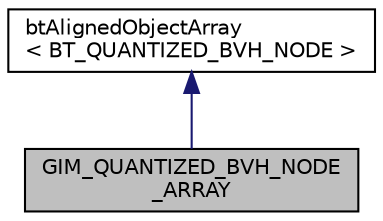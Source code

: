 digraph "GIM_QUANTIZED_BVH_NODE_ARRAY"
{
  edge [fontname="Helvetica",fontsize="10",labelfontname="Helvetica",labelfontsize="10"];
  node [fontname="Helvetica",fontsize="10",shape=record];
  Node1 [label="GIM_QUANTIZED_BVH_NODE\l_ARRAY",height=0.2,width=0.4,color="black", fillcolor="grey75", style="filled", fontcolor="black"];
  Node2 -> Node1 [dir="back",color="midnightblue",fontsize="10",style="solid",fontname="Helvetica"];
  Node2 [label="btAlignedObjectArray\l\< BT_QUANTIZED_BVH_NODE \>",height=0.2,width=0.4,color="black", fillcolor="white", style="filled",URL="$classbt_aligned_object_array.html"];
}
